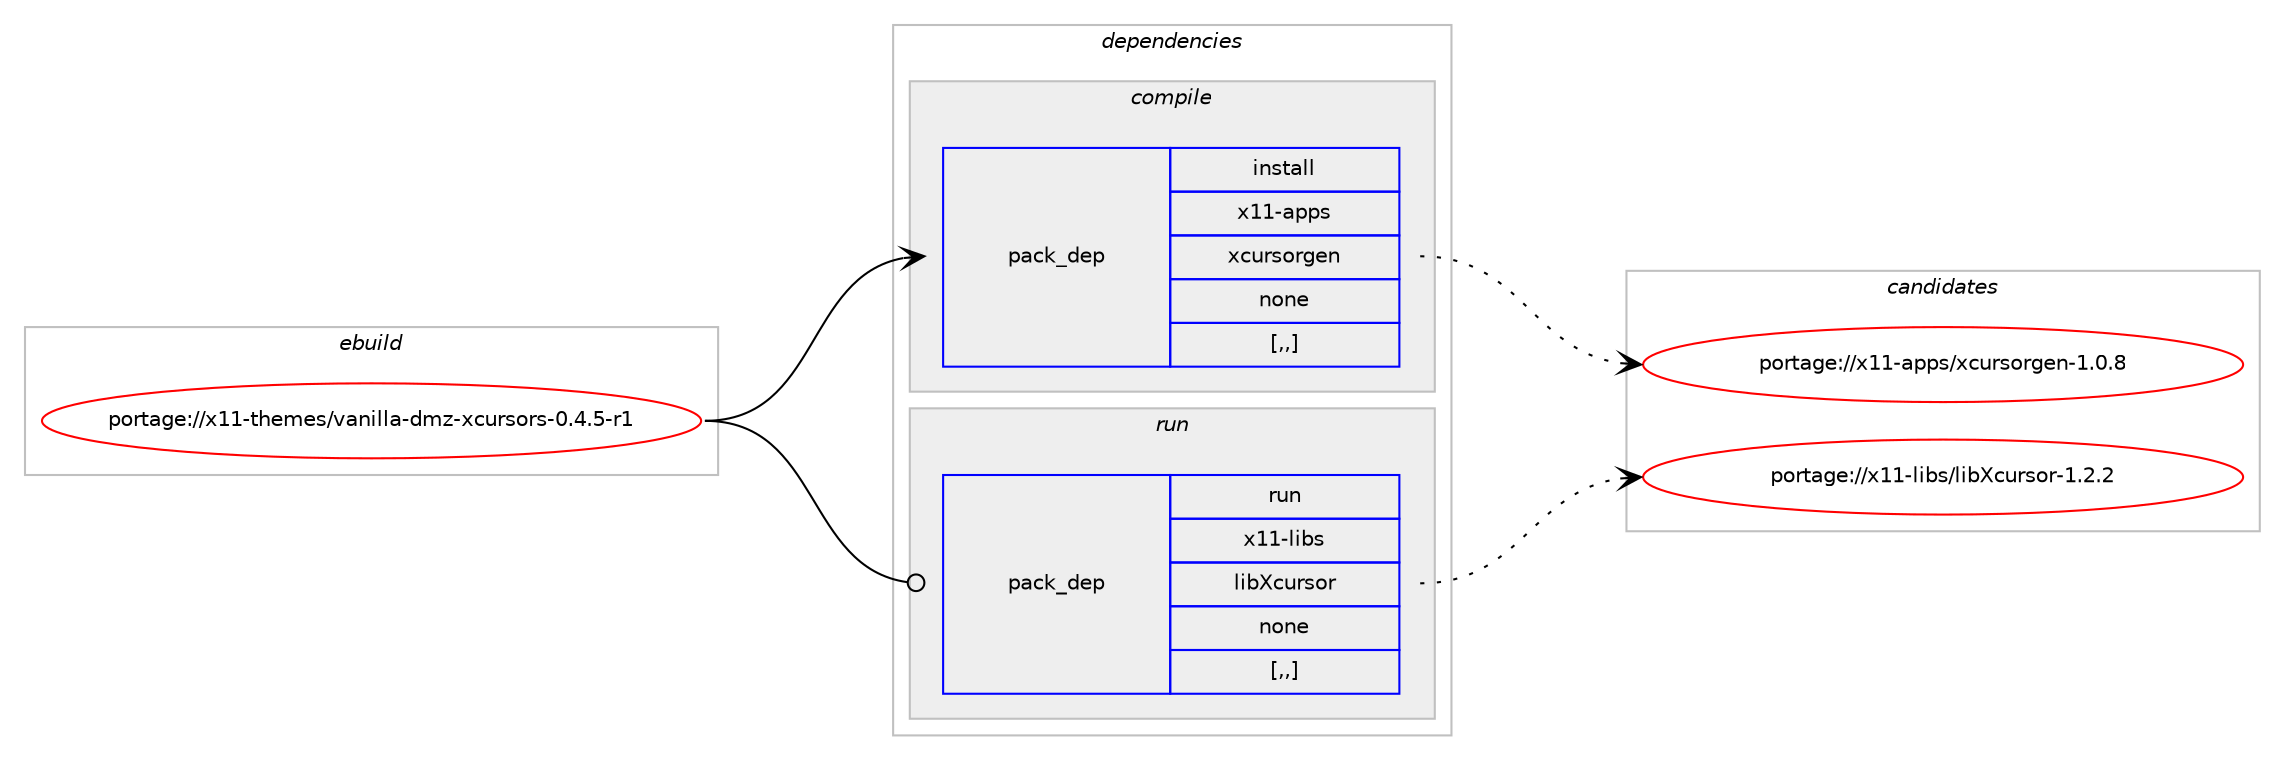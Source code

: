 digraph prolog {

# *************
# Graph options
# *************

newrank=true;
concentrate=true;
compound=true;
graph [rankdir=LR,fontname=Helvetica,fontsize=10,ranksep=1.5];#, ranksep=2.5, nodesep=0.2];
edge  [arrowhead=vee];
node  [fontname=Helvetica,fontsize=10];

# **********
# The ebuild
# **********

subgraph cluster_leftcol {
color=gray;
label=<<i>ebuild</i>>;
id [label="portage://x11-themes/vanilla-dmz-xcursors-0.4.5-r1", color=red, width=4, href="../x11-themes/vanilla-dmz-xcursors-0.4.5-r1.svg"];
}

# ****************
# The dependencies
# ****************

subgraph cluster_midcol {
color=gray;
label=<<i>dependencies</i>>;
subgraph cluster_compile {
fillcolor="#eeeeee";
style=filled;
label=<<i>compile</i>>;
subgraph pack1893 {
dependency2448 [label=<<TABLE BORDER="0" CELLBORDER="1" CELLSPACING="0" CELLPADDING="4" WIDTH="220"><TR><TD ROWSPAN="6" CELLPADDING="30">pack_dep</TD></TR><TR><TD WIDTH="110">install</TD></TR><TR><TD>x11-apps</TD></TR><TR><TD>xcursorgen</TD></TR><TR><TD>none</TD></TR><TR><TD>[,,]</TD></TR></TABLE>>, shape=none, color=blue];
}
id:e -> dependency2448:w [weight=20,style="solid",arrowhead="vee"];
}
subgraph cluster_compileandrun {
fillcolor="#eeeeee";
style=filled;
label=<<i>compile and run</i>>;
}
subgraph cluster_run {
fillcolor="#eeeeee";
style=filled;
label=<<i>run</i>>;
subgraph pack1894 {
dependency2449 [label=<<TABLE BORDER="0" CELLBORDER="1" CELLSPACING="0" CELLPADDING="4" WIDTH="220"><TR><TD ROWSPAN="6" CELLPADDING="30">pack_dep</TD></TR><TR><TD WIDTH="110">run</TD></TR><TR><TD>x11-libs</TD></TR><TR><TD>libXcursor</TD></TR><TR><TD>none</TD></TR><TR><TD>[,,]</TD></TR></TABLE>>, shape=none, color=blue];
}
id:e -> dependency2449:w [weight=20,style="solid",arrowhead="odot"];
}
}

# **************
# The candidates
# **************

subgraph cluster_choices {
rank=same;
color=gray;
label=<<i>candidates</i>>;

subgraph choice1893 {
color=black;
nodesep=1;
choice120494945971121121154712099117114115111114103101110454946484656 [label="portage://x11-apps/xcursorgen-1.0.8", color=red, width=4,href="../x11-apps/xcursorgen-1.0.8.svg"];
dependency2448:e -> choice120494945971121121154712099117114115111114103101110454946484656:w [style=dotted,weight="100"];
}
subgraph choice1894 {
color=black;
nodesep=1;
choice1204949451081059811547108105988899117114115111114454946504650 [label="portage://x11-libs/libXcursor-1.2.2", color=red, width=4,href="../x11-libs/libXcursor-1.2.2.svg"];
dependency2449:e -> choice1204949451081059811547108105988899117114115111114454946504650:w [style=dotted,weight="100"];
}
}

}
